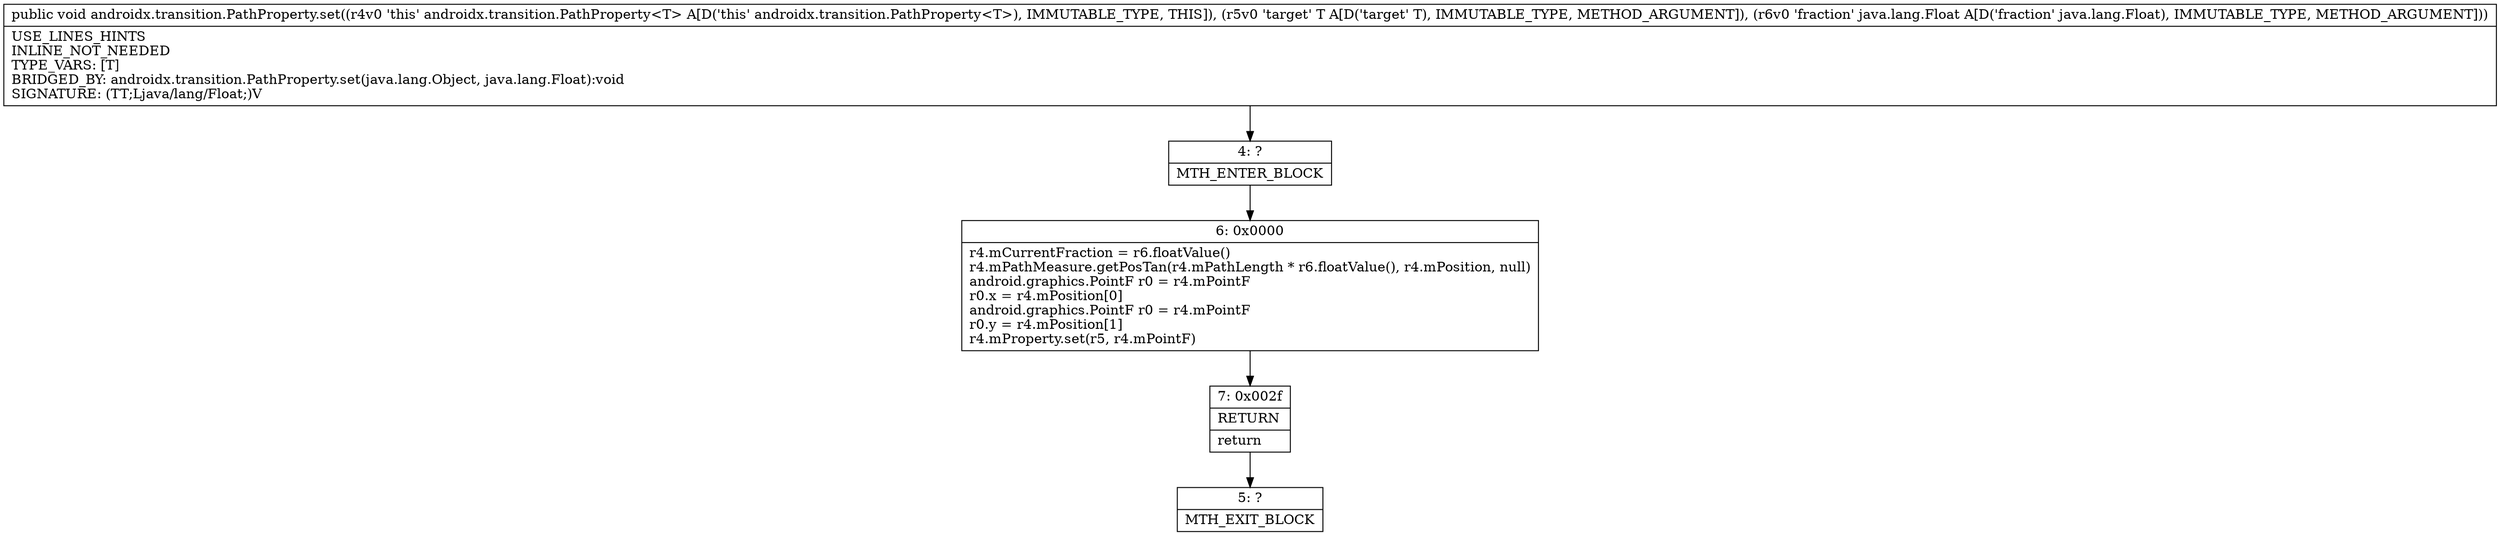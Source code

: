 digraph "CFG forandroidx.transition.PathProperty.set(Ljava\/lang\/Object;Ljava\/lang\/Float;)V" {
Node_4 [shape=record,label="{4\:\ ?|MTH_ENTER_BLOCK\l}"];
Node_6 [shape=record,label="{6\:\ 0x0000|r4.mCurrentFraction = r6.floatValue()\lr4.mPathMeasure.getPosTan(r4.mPathLength * r6.floatValue(), r4.mPosition, null)\landroid.graphics.PointF r0 = r4.mPointF\lr0.x = r4.mPosition[0]\landroid.graphics.PointF r0 = r4.mPointF\lr0.y = r4.mPosition[1]\lr4.mProperty.set(r5, r4.mPointF)\l}"];
Node_7 [shape=record,label="{7\:\ 0x002f|RETURN\l|return\l}"];
Node_5 [shape=record,label="{5\:\ ?|MTH_EXIT_BLOCK\l}"];
MethodNode[shape=record,label="{public void androidx.transition.PathProperty.set((r4v0 'this' androidx.transition.PathProperty\<T\> A[D('this' androidx.transition.PathProperty\<T\>), IMMUTABLE_TYPE, THIS]), (r5v0 'target' T A[D('target' T), IMMUTABLE_TYPE, METHOD_ARGUMENT]), (r6v0 'fraction' java.lang.Float A[D('fraction' java.lang.Float), IMMUTABLE_TYPE, METHOD_ARGUMENT]))  | USE_LINES_HINTS\lINLINE_NOT_NEEDED\lTYPE_VARS: [T]\lBRIDGED_BY: androidx.transition.PathProperty.set(java.lang.Object, java.lang.Float):void\lSIGNATURE: (TT;Ljava\/lang\/Float;)V\l}"];
MethodNode -> Node_4;Node_4 -> Node_6;
Node_6 -> Node_7;
Node_7 -> Node_5;
}

